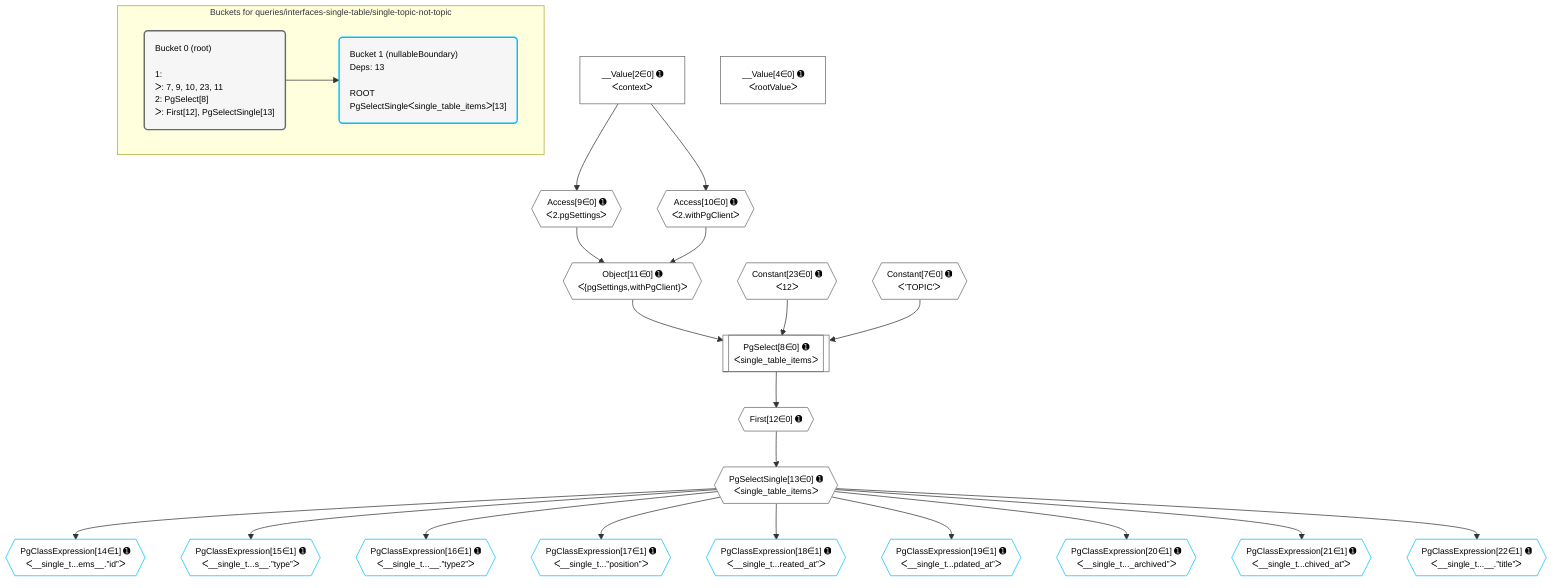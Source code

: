 %%{init: {'themeVariables': { 'fontSize': '12px'}}}%%
graph TD
    classDef path fill:#eee,stroke:#000,color:#000
    classDef plan fill:#fff,stroke-width:1px,color:#000
    classDef itemplan fill:#fff,stroke-width:2px,color:#000
    classDef unbatchedplan fill:#dff,stroke-width:1px,color:#000
    classDef sideeffectplan fill:#fcc,stroke-width:2px,color:#000
    classDef bucket fill:#f6f6f6,color:#000,stroke-width:2px,text-align:left


    %% plan dependencies
    PgSelect8[["PgSelect[8∈0] ➊<br />ᐸsingle_table_itemsᐳ"]]:::plan
    Object11{{"Object[11∈0] ➊<br />ᐸ{pgSettings,withPgClient}ᐳ"}}:::plan
    Constant23{{"Constant[23∈0] ➊<br />ᐸ12ᐳ"}}:::plan
    Constant7{{"Constant[7∈0] ➊<br />ᐸ'TOPIC'ᐳ"}}:::plan
    Object11 & Constant23 & Constant7 --> PgSelect8
    Access9{{"Access[9∈0] ➊<br />ᐸ2.pgSettingsᐳ"}}:::plan
    Access10{{"Access[10∈0] ➊<br />ᐸ2.withPgClientᐳ"}}:::plan
    Access9 & Access10 --> Object11
    __Value2["__Value[2∈0] ➊<br />ᐸcontextᐳ"]:::plan
    __Value2 --> Access9
    __Value2 --> Access10
    First12{{"First[12∈0] ➊"}}:::plan
    PgSelect8 --> First12
    PgSelectSingle13{{"PgSelectSingle[13∈0] ➊<br />ᐸsingle_table_itemsᐳ"}}:::plan
    First12 --> PgSelectSingle13
    __Value4["__Value[4∈0] ➊<br />ᐸrootValueᐳ"]:::plan
    PgClassExpression14{{"PgClassExpression[14∈1] ➊<br />ᐸ__single_t...ems__.”id”ᐳ"}}:::plan
    PgSelectSingle13 --> PgClassExpression14
    PgClassExpression15{{"PgClassExpression[15∈1] ➊<br />ᐸ__single_t...s__.”type”ᐳ"}}:::plan
    PgSelectSingle13 --> PgClassExpression15
    PgClassExpression16{{"PgClassExpression[16∈1] ➊<br />ᐸ__single_t...__.”type2”ᐳ"}}:::plan
    PgSelectSingle13 --> PgClassExpression16
    PgClassExpression17{{"PgClassExpression[17∈1] ➊<br />ᐸ__single_t...”position”ᐳ"}}:::plan
    PgSelectSingle13 --> PgClassExpression17
    PgClassExpression18{{"PgClassExpression[18∈1] ➊<br />ᐸ__single_t...reated_at”ᐳ"}}:::plan
    PgSelectSingle13 --> PgClassExpression18
    PgClassExpression19{{"PgClassExpression[19∈1] ➊<br />ᐸ__single_t...pdated_at”ᐳ"}}:::plan
    PgSelectSingle13 --> PgClassExpression19
    PgClassExpression20{{"PgClassExpression[20∈1] ➊<br />ᐸ__single_t..._archived”ᐳ"}}:::plan
    PgSelectSingle13 --> PgClassExpression20
    PgClassExpression21{{"PgClassExpression[21∈1] ➊<br />ᐸ__single_t...chived_at”ᐳ"}}:::plan
    PgSelectSingle13 --> PgClassExpression21
    PgClassExpression22{{"PgClassExpression[22∈1] ➊<br />ᐸ__single_t...__.”title”ᐳ"}}:::plan
    PgSelectSingle13 --> PgClassExpression22

    %% define steps

    subgraph "Buckets for queries/interfaces-single-table/single-topic-not-topic"
    Bucket0("Bucket 0 (root)<br /><br />1: <br />ᐳ: 7, 9, 10, 23, 11<br />2: PgSelect[8]<br />ᐳ: First[12], PgSelectSingle[13]"):::bucket
    classDef bucket0 stroke:#696969
    class Bucket0,__Value2,__Value4,Constant7,PgSelect8,Access9,Access10,Object11,First12,PgSelectSingle13,Constant23 bucket0
    Bucket1("Bucket 1 (nullableBoundary)<br />Deps: 13<br /><br />ROOT PgSelectSingleᐸsingle_table_itemsᐳ[13]"):::bucket
    classDef bucket1 stroke:#00bfff
    class Bucket1,PgClassExpression14,PgClassExpression15,PgClassExpression16,PgClassExpression17,PgClassExpression18,PgClassExpression19,PgClassExpression20,PgClassExpression21,PgClassExpression22 bucket1
    Bucket0 --> Bucket1
    end